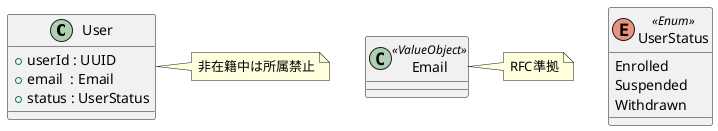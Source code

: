 @startuml UserAggregate

class User {
  + userId : UUID
  + email  : Email
  + status : UserStatus
}
note right of User
  非在籍中は所属禁止
end note

'── User 集約専用の VO／Enum ────────────────────
class Email <<ValueObject>>
note right of Email
  RFC準拠
end note

enum UserStatus <<Enum>> {
  Enrolled
  Suspended
  Withdrawn
}

@enduml